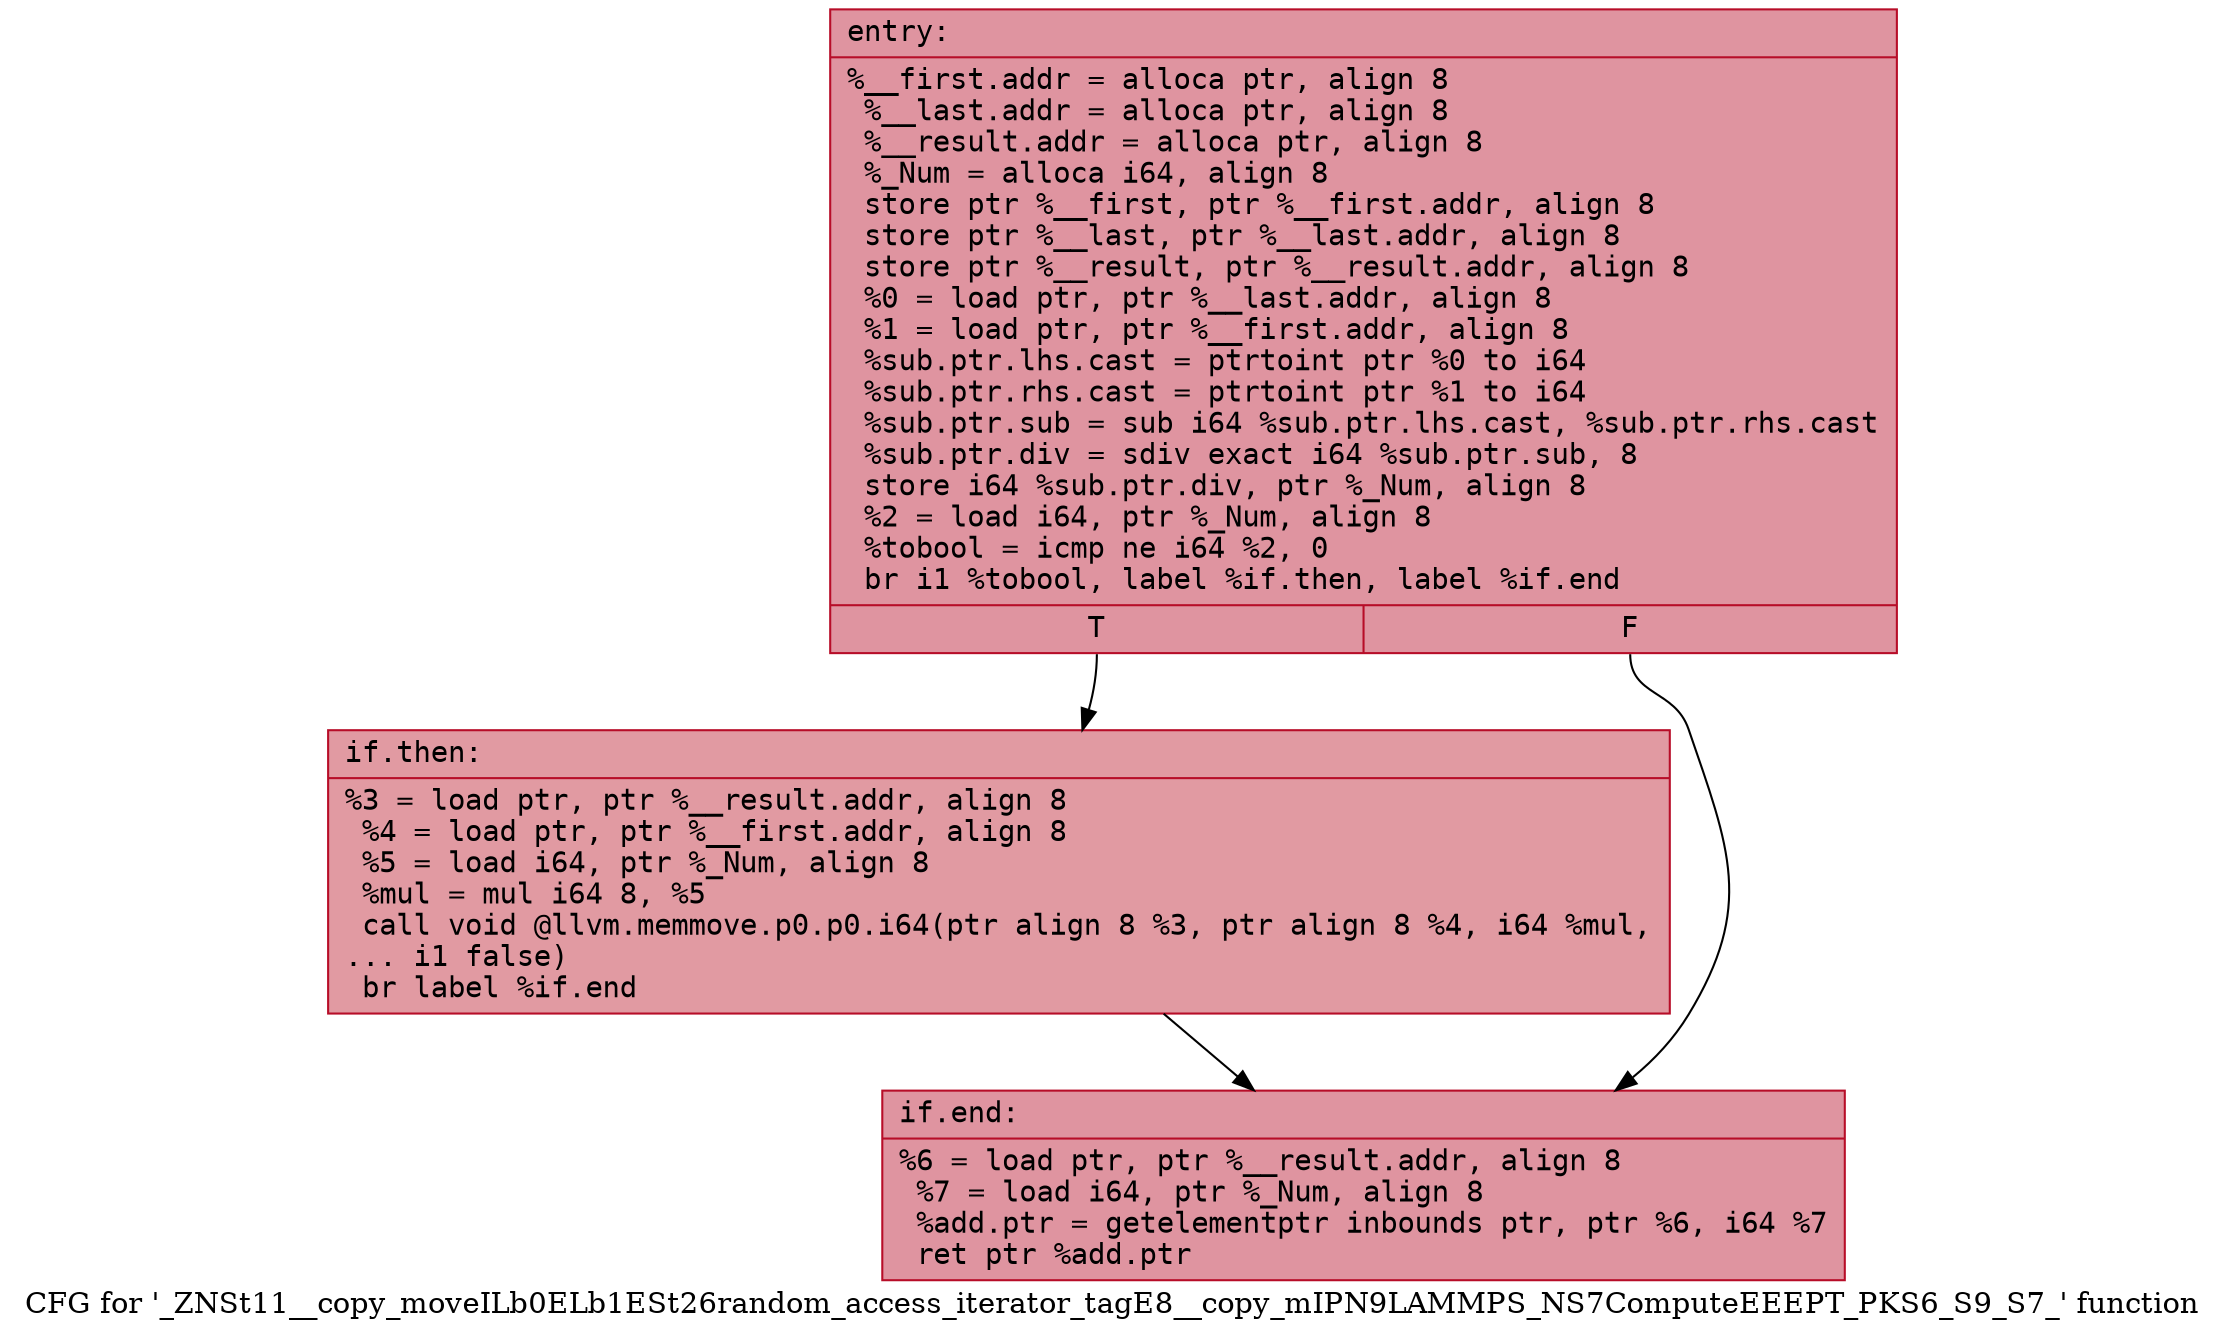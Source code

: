 digraph "CFG for '_ZNSt11__copy_moveILb0ELb1ESt26random_access_iterator_tagE8__copy_mIPN9LAMMPS_NS7ComputeEEEPT_PKS6_S9_S7_' function" {
	label="CFG for '_ZNSt11__copy_moveILb0ELb1ESt26random_access_iterator_tagE8__copy_mIPN9LAMMPS_NS7ComputeEEEPT_PKS6_S9_S7_' function";

	Node0x561f16596490 [shape=record,color="#b70d28ff", style=filled, fillcolor="#b70d2870" fontname="Courier",label="{entry:\l|  %__first.addr = alloca ptr, align 8\l  %__last.addr = alloca ptr, align 8\l  %__result.addr = alloca ptr, align 8\l  %_Num = alloca i64, align 8\l  store ptr %__first, ptr %__first.addr, align 8\l  store ptr %__last, ptr %__last.addr, align 8\l  store ptr %__result, ptr %__result.addr, align 8\l  %0 = load ptr, ptr %__last.addr, align 8\l  %1 = load ptr, ptr %__first.addr, align 8\l  %sub.ptr.lhs.cast = ptrtoint ptr %0 to i64\l  %sub.ptr.rhs.cast = ptrtoint ptr %1 to i64\l  %sub.ptr.sub = sub i64 %sub.ptr.lhs.cast, %sub.ptr.rhs.cast\l  %sub.ptr.div = sdiv exact i64 %sub.ptr.sub, 8\l  store i64 %sub.ptr.div, ptr %_Num, align 8\l  %2 = load i64, ptr %_Num, align 8\l  %tobool = icmp ne i64 %2, 0\l  br i1 %tobool, label %if.then, label %if.end\l|{<s0>T|<s1>F}}"];
	Node0x561f16596490:s0 -> Node0x561f16596f20[tooltip="entry -> if.then\nProbability 62.50%" ];
	Node0x561f16596490:s1 -> Node0x561f16596f90[tooltip="entry -> if.end\nProbability 37.50%" ];
	Node0x561f16596f20 [shape=record,color="#b70d28ff", style=filled, fillcolor="#bb1b2c70" fontname="Courier",label="{if.then:\l|  %3 = load ptr, ptr %__result.addr, align 8\l  %4 = load ptr, ptr %__first.addr, align 8\l  %5 = load i64, ptr %_Num, align 8\l  %mul = mul i64 8, %5\l  call void @llvm.memmove.p0.p0.i64(ptr align 8 %3, ptr align 8 %4, i64 %mul,\l... i1 false)\l  br label %if.end\l}"];
	Node0x561f16596f20 -> Node0x561f16596f90[tooltip="if.then -> if.end\nProbability 100.00%" ];
	Node0x561f16596f90 [shape=record,color="#b70d28ff", style=filled, fillcolor="#b70d2870" fontname="Courier",label="{if.end:\l|  %6 = load ptr, ptr %__result.addr, align 8\l  %7 = load i64, ptr %_Num, align 8\l  %add.ptr = getelementptr inbounds ptr, ptr %6, i64 %7\l  ret ptr %add.ptr\l}"];
}
